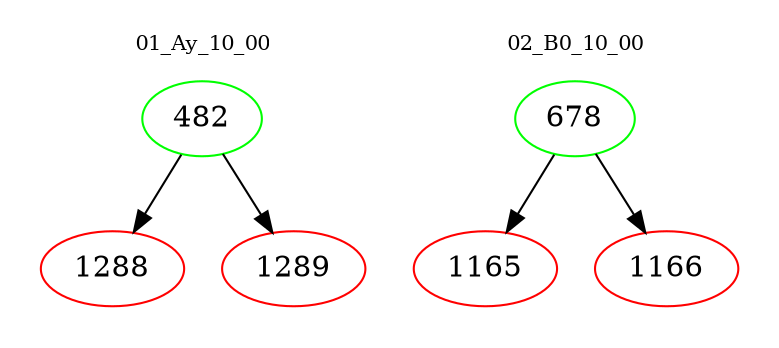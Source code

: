 digraph{
subgraph cluster_0 {
color = white
label = "01_Ay_10_00";
fontsize=10;
T0_482 [label="482", color="green"]
T0_482 -> T0_1288 [color="black"]
T0_1288 [label="1288", color="red"]
T0_482 -> T0_1289 [color="black"]
T0_1289 [label="1289", color="red"]
}
subgraph cluster_1 {
color = white
label = "02_B0_10_00";
fontsize=10;
T1_678 [label="678", color="green"]
T1_678 -> T1_1165 [color="black"]
T1_1165 [label="1165", color="red"]
T1_678 -> T1_1166 [color="black"]
T1_1166 [label="1166", color="red"]
}
}
